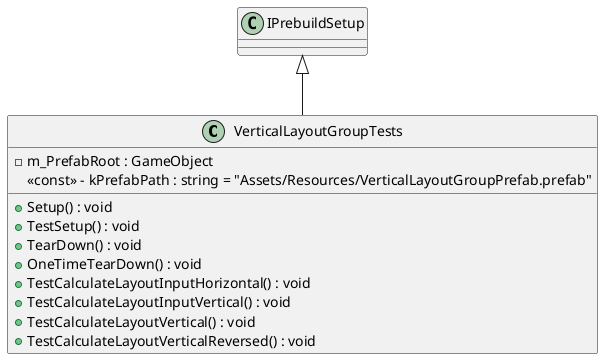 @startuml
class VerticalLayoutGroupTests {
    - m_PrefabRoot : GameObject
    <<const>> - kPrefabPath : string = "Assets/Resources/VerticalLayoutGroupPrefab.prefab"
    + Setup() : void
    + TestSetup() : void
    + TearDown() : void
    + OneTimeTearDown() : void
    + TestCalculateLayoutInputHorizontal() : void
    + TestCalculateLayoutInputVertical() : void
    + TestCalculateLayoutVertical() : void
    + TestCalculateLayoutVerticalReversed() : void
}
IPrebuildSetup <|-- VerticalLayoutGroupTests
@enduml
